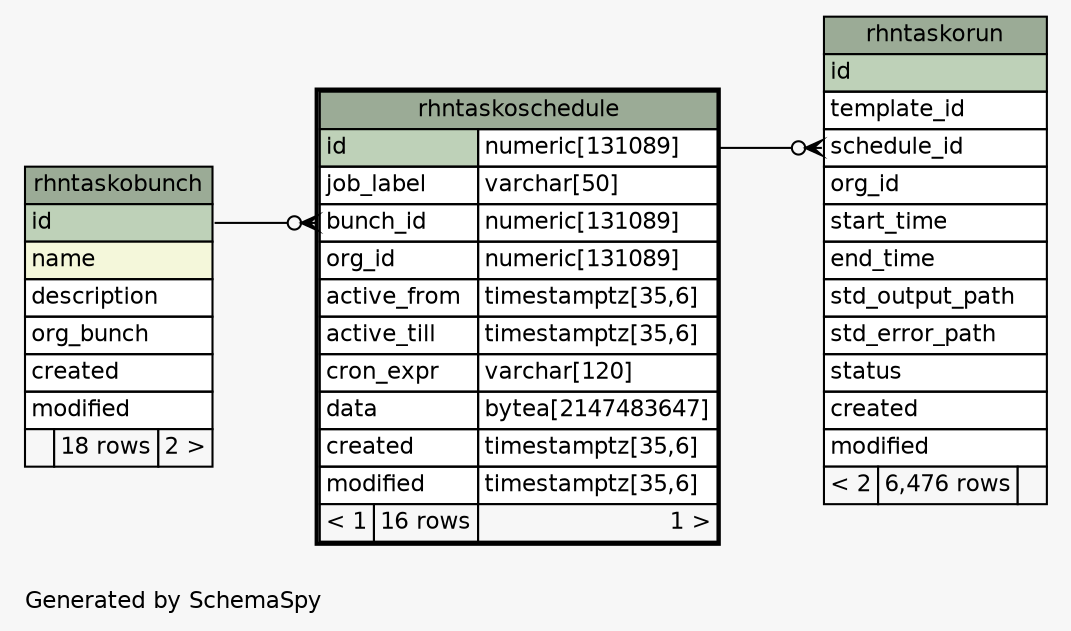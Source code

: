 // dot 2.26.0 on Linux 2.6.32-696.6.3.el6.x86_64
// SchemaSpy rev 590
digraph "oneDegreeRelationshipsDiagram" {
  graph [
    rankdir="RL"
    bgcolor="#f7f7f7"
    label="\nGenerated by SchemaSpy"
    labeljust="l"
    nodesep="0.18"
    ranksep="0.46"
    fontname="Helvetica"
    fontsize="11"
  ];
  node [
    fontname="Helvetica"
    fontsize="11"
    shape="plaintext"
  ];
  edge [
    arrowsize="0.8"
  ];
  "rhntaskorun":"schedule_id":w -> "rhntaskoschedule":"id.type":e [arrowhead=none dir=back arrowtail=crowodot];
  "rhntaskoschedule":"bunch_id":w -> "rhntaskobunch":"id":e [arrowhead=none dir=back arrowtail=crowodot];
  "rhntaskobunch" [
    label=<
    <TABLE BORDER="0" CELLBORDER="1" CELLSPACING="0" BGCOLOR="#ffffff">
      <TR><TD COLSPAN="3" BGCOLOR="#9bab96" ALIGN="CENTER">rhntaskobunch</TD></TR>
      <TR><TD PORT="id" COLSPAN="3" BGCOLOR="#bed1b8" ALIGN="LEFT">id</TD></TR>
      <TR><TD PORT="name" COLSPAN="3" BGCOLOR="#f4f7da" ALIGN="LEFT">name</TD></TR>
      <TR><TD PORT="description" COLSPAN="3" ALIGN="LEFT">description</TD></TR>
      <TR><TD PORT="org_bunch" COLSPAN="3" ALIGN="LEFT">org_bunch</TD></TR>
      <TR><TD PORT="created" COLSPAN="3" ALIGN="LEFT">created</TD></TR>
      <TR><TD PORT="modified" COLSPAN="3" ALIGN="LEFT">modified</TD></TR>
      <TR><TD ALIGN="LEFT" BGCOLOR="#f7f7f7">  </TD><TD ALIGN="RIGHT" BGCOLOR="#f7f7f7">18 rows</TD><TD ALIGN="RIGHT" BGCOLOR="#f7f7f7">2 &gt;</TD></TR>
    </TABLE>>
    URL="rhntaskobunch.html"
    tooltip="rhntaskobunch"
  ];
  "rhntaskorun" [
    label=<
    <TABLE BORDER="0" CELLBORDER="1" CELLSPACING="0" BGCOLOR="#ffffff">
      <TR><TD COLSPAN="3" BGCOLOR="#9bab96" ALIGN="CENTER">rhntaskorun</TD></TR>
      <TR><TD PORT="id" COLSPAN="3" BGCOLOR="#bed1b8" ALIGN="LEFT">id</TD></TR>
      <TR><TD PORT="template_id" COLSPAN="3" ALIGN="LEFT">template_id</TD></TR>
      <TR><TD PORT="schedule_id" COLSPAN="3" ALIGN="LEFT">schedule_id</TD></TR>
      <TR><TD PORT="org_id" COLSPAN="3" ALIGN="LEFT">org_id</TD></TR>
      <TR><TD PORT="start_time" COLSPAN="3" ALIGN="LEFT">start_time</TD></TR>
      <TR><TD PORT="end_time" COLSPAN="3" ALIGN="LEFT">end_time</TD></TR>
      <TR><TD PORT="std_output_path" COLSPAN="3" ALIGN="LEFT">std_output_path</TD></TR>
      <TR><TD PORT="std_error_path" COLSPAN="3" ALIGN="LEFT">std_error_path</TD></TR>
      <TR><TD PORT="status" COLSPAN="3" ALIGN="LEFT">status</TD></TR>
      <TR><TD PORT="created" COLSPAN="3" ALIGN="LEFT">created</TD></TR>
      <TR><TD PORT="modified" COLSPAN="3" ALIGN="LEFT">modified</TD></TR>
      <TR><TD ALIGN="LEFT" BGCOLOR="#f7f7f7">&lt; 2</TD><TD ALIGN="RIGHT" BGCOLOR="#f7f7f7">6,476 rows</TD><TD ALIGN="RIGHT" BGCOLOR="#f7f7f7">  </TD></TR>
    </TABLE>>
    URL="rhntaskorun.html"
    tooltip="rhntaskorun"
  ];
  "rhntaskoschedule" [
    label=<
    <TABLE BORDER="2" CELLBORDER="1" CELLSPACING="0" BGCOLOR="#ffffff">
      <TR><TD COLSPAN="3" BGCOLOR="#9bab96" ALIGN="CENTER">rhntaskoschedule</TD></TR>
      <TR><TD PORT="id" COLSPAN="2" BGCOLOR="#bed1b8" ALIGN="LEFT">id</TD><TD PORT="id.type" ALIGN="LEFT">numeric[131089]</TD></TR>
      <TR><TD PORT="job_label" COLSPAN="2" ALIGN="LEFT">job_label</TD><TD PORT="job_label.type" ALIGN="LEFT">varchar[50]</TD></TR>
      <TR><TD PORT="bunch_id" COLSPAN="2" ALIGN="LEFT">bunch_id</TD><TD PORT="bunch_id.type" ALIGN="LEFT">numeric[131089]</TD></TR>
      <TR><TD PORT="org_id" COLSPAN="2" ALIGN="LEFT">org_id</TD><TD PORT="org_id.type" ALIGN="LEFT">numeric[131089]</TD></TR>
      <TR><TD PORT="active_from" COLSPAN="2" ALIGN="LEFT">active_from</TD><TD PORT="active_from.type" ALIGN="LEFT">timestamptz[35,6]</TD></TR>
      <TR><TD PORT="active_till" COLSPAN="2" ALIGN="LEFT">active_till</TD><TD PORT="active_till.type" ALIGN="LEFT">timestamptz[35,6]</TD></TR>
      <TR><TD PORT="cron_expr" COLSPAN="2" ALIGN="LEFT">cron_expr</TD><TD PORT="cron_expr.type" ALIGN="LEFT">varchar[120]</TD></TR>
      <TR><TD PORT="data" COLSPAN="2" ALIGN="LEFT">data</TD><TD PORT="data.type" ALIGN="LEFT">bytea[2147483647]</TD></TR>
      <TR><TD PORT="created" COLSPAN="2" ALIGN="LEFT">created</TD><TD PORT="created.type" ALIGN="LEFT">timestamptz[35,6]</TD></TR>
      <TR><TD PORT="modified" COLSPAN="2" ALIGN="LEFT">modified</TD><TD PORT="modified.type" ALIGN="LEFT">timestamptz[35,6]</TD></TR>
      <TR><TD ALIGN="LEFT" BGCOLOR="#f7f7f7">&lt; 1</TD><TD ALIGN="RIGHT" BGCOLOR="#f7f7f7">16 rows</TD><TD ALIGN="RIGHT" BGCOLOR="#f7f7f7">1 &gt;</TD></TR>
    </TABLE>>
    URL="rhntaskoschedule.html"
    tooltip="rhntaskoschedule"
  ];
}
